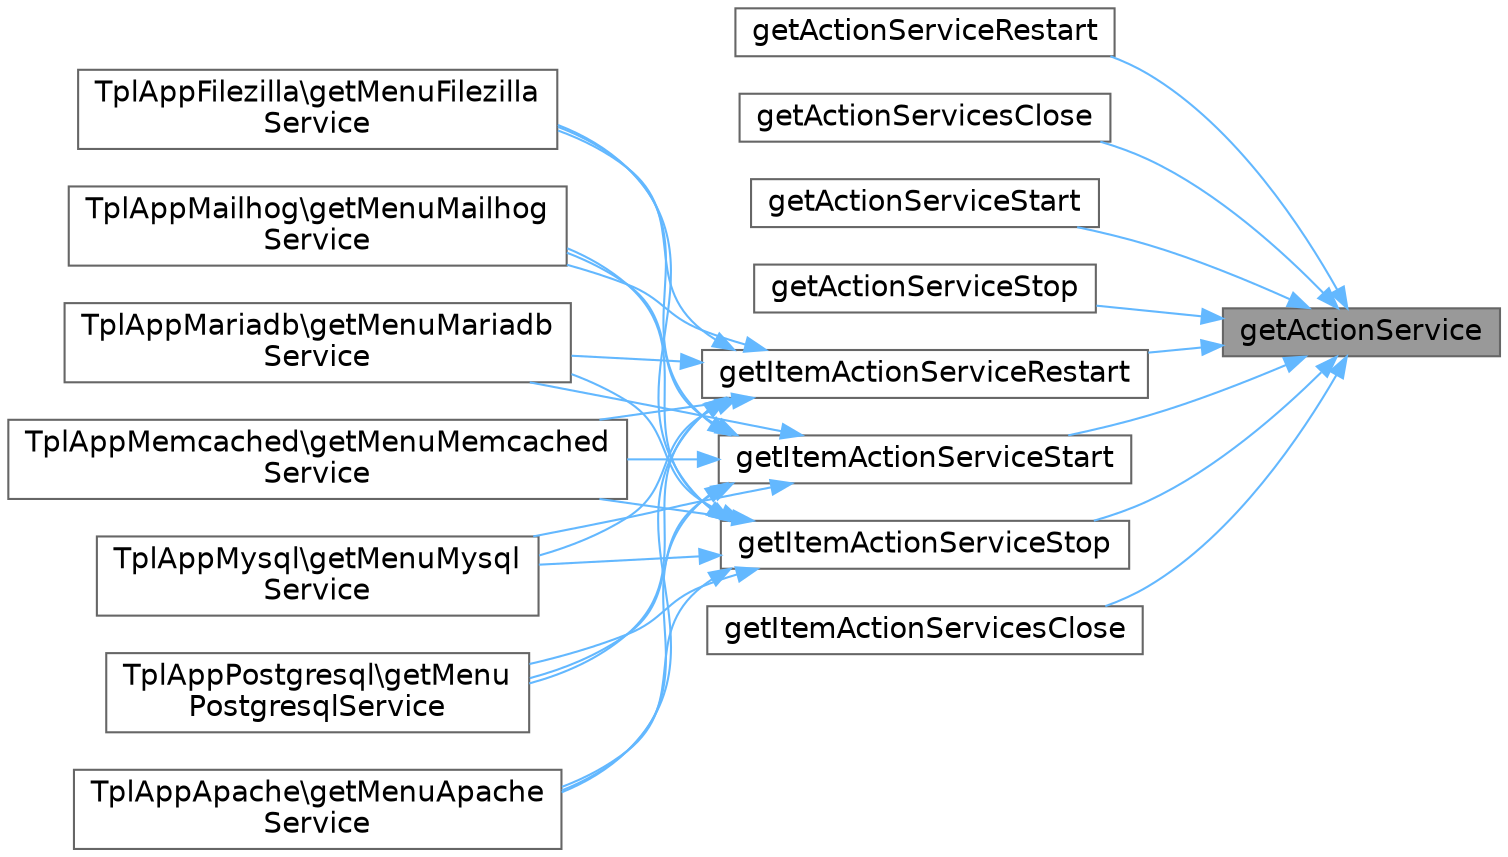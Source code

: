 digraph "getActionService"
{
 // LATEX_PDF_SIZE
  bgcolor="transparent";
  edge [fontname=Helvetica,fontsize=14,labelfontname=Helvetica,labelfontsize=14];
  node [fontname=Helvetica,fontsize=14,shape=box,height=0.2,width=0.4];
  rankdir="RL";
  Node1 [id="Node000001",label="getActionService",height=0.2,width=0.4,color="gray40", fillcolor="grey60", style="filled", fontcolor="black",tooltip=" "];
  Node1 -> Node2 [id="edge1_Node000001_Node000002",dir="back",color="steelblue1",style="solid",tooltip=" "];
  Node2 [id="Node000002",label="getActionServiceRestart",height=0.2,width=0.4,color="grey40", fillcolor="white", style="filled",URL="$d1/d79/classTplAestan.html#a97df9cf7ee582010cb78016b454a4fe5",tooltip=" "];
  Node1 -> Node3 [id="edge2_Node000001_Node000003",dir="back",color="steelblue1",style="solid",tooltip=" "];
  Node3 [id="Node000003",label="getActionServicesClose",height=0.2,width=0.4,color="grey40", fillcolor="white", style="filled",URL="$d1/d79/classTplAestan.html#ae6b89bf70a87b3c9b160c4ac3b1b32d1",tooltip=" "];
  Node1 -> Node4 [id="edge3_Node000001_Node000004",dir="back",color="steelblue1",style="solid",tooltip=" "];
  Node4 [id="Node000004",label="getActionServiceStart",height=0.2,width=0.4,color="grey40", fillcolor="white", style="filled",URL="$d1/d79/classTplAestan.html#a61b4b4220eb53d65220cd56a071839fd",tooltip=" "];
  Node1 -> Node5 [id="edge4_Node000001_Node000005",dir="back",color="steelblue1",style="solid",tooltip=" "];
  Node5 [id="Node000005",label="getActionServiceStop",height=0.2,width=0.4,color="grey40", fillcolor="white", style="filled",URL="$d1/d79/classTplAestan.html#a11973e707ad4bca58cfcf573b076455b",tooltip=" "];
  Node1 -> Node6 [id="edge5_Node000001_Node000006",dir="back",color="steelblue1",style="solid",tooltip=" "];
  Node6 [id="Node000006",label="getItemActionServiceRestart",height=0.2,width=0.4,color="grey40", fillcolor="white", style="filled",URL="$d1/d79/classTplAestan.html#afc0560cfd4807a2d64f65583ad0424f8",tooltip=" "];
  Node6 -> Node7 [id="edge6_Node000006_Node000007",dir="back",color="steelblue1",style="solid",tooltip=" "];
  Node7 [id="Node000007",label="TplAppApache\\getMenuApache\lService",height=0.2,width=0.4,color="grey40", fillcolor="white", style="filled",URL="$d9/d51/classTplAppApache.html#ae3f37e9e7665b6897e0d8e75e54d98e4",tooltip=" "];
  Node6 -> Node8 [id="edge7_Node000006_Node000008",dir="back",color="steelblue1",style="solid",tooltip=" "];
  Node8 [id="Node000008",label="TplAppFilezilla\\getMenuFilezilla\lService",height=0.2,width=0.4,color="grey40", fillcolor="white", style="filled",URL="$d0/d23/classTplAppFilezilla.html#a03f5d05e3dfa5f877aab6e0c10ebd1b4",tooltip=" "];
  Node6 -> Node9 [id="edge8_Node000006_Node000009",dir="back",color="steelblue1",style="solid",tooltip=" "];
  Node9 [id="Node000009",label="TplAppMailhog\\getMenuMailhog\lService",height=0.2,width=0.4,color="grey40", fillcolor="white", style="filled",URL="$d4/d8a/classTplAppMailhog.html#ac5dcc95326288cbfc3743aeb1051756f",tooltip=" "];
  Node6 -> Node10 [id="edge9_Node000006_Node000010",dir="back",color="steelblue1",style="solid",tooltip=" "];
  Node10 [id="Node000010",label="TplAppMariadb\\getMenuMariadb\lService",height=0.2,width=0.4,color="grey40", fillcolor="white", style="filled",URL="$d4/de1/classTplAppMariadb.html#ae9d5502077c65e304d88c4c67965e28d",tooltip=" "];
  Node6 -> Node11 [id="edge10_Node000006_Node000011",dir="back",color="steelblue1",style="solid",tooltip=" "];
  Node11 [id="Node000011",label="TplAppMemcached\\getMenuMemcached\lService",height=0.2,width=0.4,color="grey40", fillcolor="white", style="filled",URL="$d8/dff/classTplAppMemcached.html#a1fb14c60fdf39da4130ba91e5fc46e3f",tooltip=" "];
  Node6 -> Node12 [id="edge11_Node000006_Node000012",dir="back",color="steelblue1",style="solid",tooltip=" "];
  Node12 [id="Node000012",label="TplAppMysql\\getMenuMysql\lService",height=0.2,width=0.4,color="grey40", fillcolor="white", style="filled",URL="$d6/d19/classTplAppMysql.html#a4da84828a7e4619bfe802d220f390334",tooltip=" "];
  Node6 -> Node13 [id="edge12_Node000006_Node000013",dir="back",color="steelblue1",style="solid",tooltip=" "];
  Node13 [id="Node000013",label="TplAppPostgresql\\getMenu\lPostgresqlService",height=0.2,width=0.4,color="grey40", fillcolor="white", style="filled",URL="$d3/d1b/classTplAppPostgresql.html#a474729596b3b93c71c503c3bbfb55089",tooltip=" "];
  Node1 -> Node14 [id="edge13_Node000001_Node000014",dir="back",color="steelblue1",style="solid",tooltip=" "];
  Node14 [id="Node000014",label="getItemActionServicesClose",height=0.2,width=0.4,color="grey40", fillcolor="white", style="filled",URL="$d1/d79/classTplAestan.html#a5cd9d919d7d8807d92b9cc85b1cd1282",tooltip=" "];
  Node1 -> Node15 [id="edge14_Node000001_Node000015",dir="back",color="steelblue1",style="solid",tooltip=" "];
  Node15 [id="Node000015",label="getItemActionServiceStart",height=0.2,width=0.4,color="grey40", fillcolor="white", style="filled",URL="$d1/d79/classTplAestan.html#af4c0030c2ac73dead9b73a6b907a072f",tooltip=" "];
  Node15 -> Node7 [id="edge15_Node000015_Node000007",dir="back",color="steelblue1",style="solid",tooltip=" "];
  Node15 -> Node8 [id="edge16_Node000015_Node000008",dir="back",color="steelblue1",style="solid",tooltip=" "];
  Node15 -> Node9 [id="edge17_Node000015_Node000009",dir="back",color="steelblue1",style="solid",tooltip=" "];
  Node15 -> Node10 [id="edge18_Node000015_Node000010",dir="back",color="steelblue1",style="solid",tooltip=" "];
  Node15 -> Node11 [id="edge19_Node000015_Node000011",dir="back",color="steelblue1",style="solid",tooltip=" "];
  Node15 -> Node12 [id="edge20_Node000015_Node000012",dir="back",color="steelblue1",style="solid",tooltip=" "];
  Node15 -> Node13 [id="edge21_Node000015_Node000013",dir="back",color="steelblue1",style="solid",tooltip=" "];
  Node1 -> Node16 [id="edge22_Node000001_Node000016",dir="back",color="steelblue1",style="solid",tooltip=" "];
  Node16 [id="Node000016",label="getItemActionServiceStop",height=0.2,width=0.4,color="grey40", fillcolor="white", style="filled",URL="$d1/d79/classTplAestan.html#a7f5031e09407937f4e35559e77c83eac",tooltip=" "];
  Node16 -> Node7 [id="edge23_Node000016_Node000007",dir="back",color="steelblue1",style="solid",tooltip=" "];
  Node16 -> Node8 [id="edge24_Node000016_Node000008",dir="back",color="steelblue1",style="solid",tooltip=" "];
  Node16 -> Node9 [id="edge25_Node000016_Node000009",dir="back",color="steelblue1",style="solid",tooltip=" "];
  Node16 -> Node10 [id="edge26_Node000016_Node000010",dir="back",color="steelblue1",style="solid",tooltip=" "];
  Node16 -> Node11 [id="edge27_Node000016_Node000011",dir="back",color="steelblue1",style="solid",tooltip=" "];
  Node16 -> Node12 [id="edge28_Node000016_Node000012",dir="back",color="steelblue1",style="solid",tooltip=" "];
  Node16 -> Node13 [id="edge29_Node000016_Node000013",dir="back",color="steelblue1",style="solid",tooltip=" "];
}
